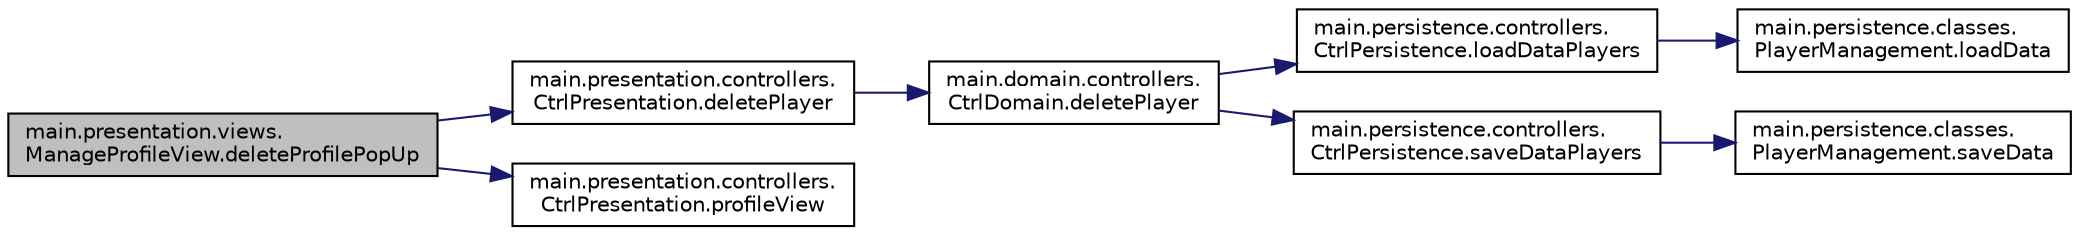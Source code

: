digraph "main.presentation.views.ManageProfileView.deleteProfilePopUp"
{
 // INTERACTIVE_SVG=YES
 // LATEX_PDF_SIZE
  edge [fontname="Helvetica",fontsize="10",labelfontname="Helvetica",labelfontsize="10"];
  node [fontname="Helvetica",fontsize="10",shape=record];
  rankdir="LR";
  Node1 [label="main.presentation.views.\lManageProfileView.deleteProfilePopUp",height=0.2,width=0.4,color="black", fillcolor="grey75", style="filled", fontcolor="black",tooltip=" "];
  Node1 -> Node2 [color="midnightblue",fontsize="10",style="solid",fontname="Helvetica"];
  Node2 [label="main.presentation.controllers.\lCtrlPresentation.deletePlayer",height=0.2,width=0.4,color="black", fillcolor="white", style="filled",URL="$classmain_1_1presentation_1_1controllers_1_1CtrlPresentation.html#a69cda3ce27a1c0ebdabfc50707541445",tooltip=" "];
  Node2 -> Node3 [color="midnightblue",fontsize="10",style="solid",fontname="Helvetica"];
  Node3 [label="main.domain.controllers.\lCtrlDomain.deletePlayer",height=0.2,width=0.4,color="black", fillcolor="white", style="filled",URL="$classmain_1_1domain_1_1controllers_1_1CtrlDomain.html#a4721205aa77ecbdc2a2055ca87e5e6fe",tooltip=" "];
  Node3 -> Node4 [color="midnightblue",fontsize="10",style="solid",fontname="Helvetica"];
  Node4 [label="main.persistence.controllers.\lCtrlPersistence.loadDataPlayers",height=0.2,width=0.4,color="black", fillcolor="white", style="filled",URL="$classmain_1_1persistence_1_1controllers_1_1CtrlPersistence.html#aaf85a56ec8a8ea26bba36f0e4e63dce8",tooltip=" "];
  Node4 -> Node5 [color="midnightblue",fontsize="10",style="solid",fontname="Helvetica"];
  Node5 [label="main.persistence.classes.\lPlayerManagement.loadData",height=0.2,width=0.4,color="black", fillcolor="white", style="filled",URL="$classmain_1_1persistence_1_1classes_1_1PlayerManagement.html#ad7a43397dc2f47a1626587aded38e288",tooltip=" "];
  Node3 -> Node6 [color="midnightblue",fontsize="10",style="solid",fontname="Helvetica"];
  Node6 [label="main.persistence.controllers.\lCtrlPersistence.saveDataPlayers",height=0.2,width=0.4,color="black", fillcolor="white", style="filled",URL="$classmain_1_1persistence_1_1controllers_1_1CtrlPersistence.html#aa2c0b3d30eba733fa69b25ec6e47f1c6",tooltip=" "];
  Node6 -> Node7 [color="midnightblue",fontsize="10",style="solid",fontname="Helvetica"];
  Node7 [label="main.persistence.classes.\lPlayerManagement.saveData",height=0.2,width=0.4,color="black", fillcolor="white", style="filled",URL="$classmain_1_1persistence_1_1classes_1_1PlayerManagement.html#a506e48033fb4df1e601a969f3c3869a5",tooltip=" "];
  Node1 -> Node8 [color="midnightblue",fontsize="10",style="solid",fontname="Helvetica"];
  Node8 [label="main.presentation.controllers.\lCtrlPresentation.profileView",height=0.2,width=0.4,color="black", fillcolor="white", style="filled",URL="$classmain_1_1presentation_1_1controllers_1_1CtrlPresentation.html#aaab125b90ef589aa348d72fb0f0456d7",tooltip=" "];
}
